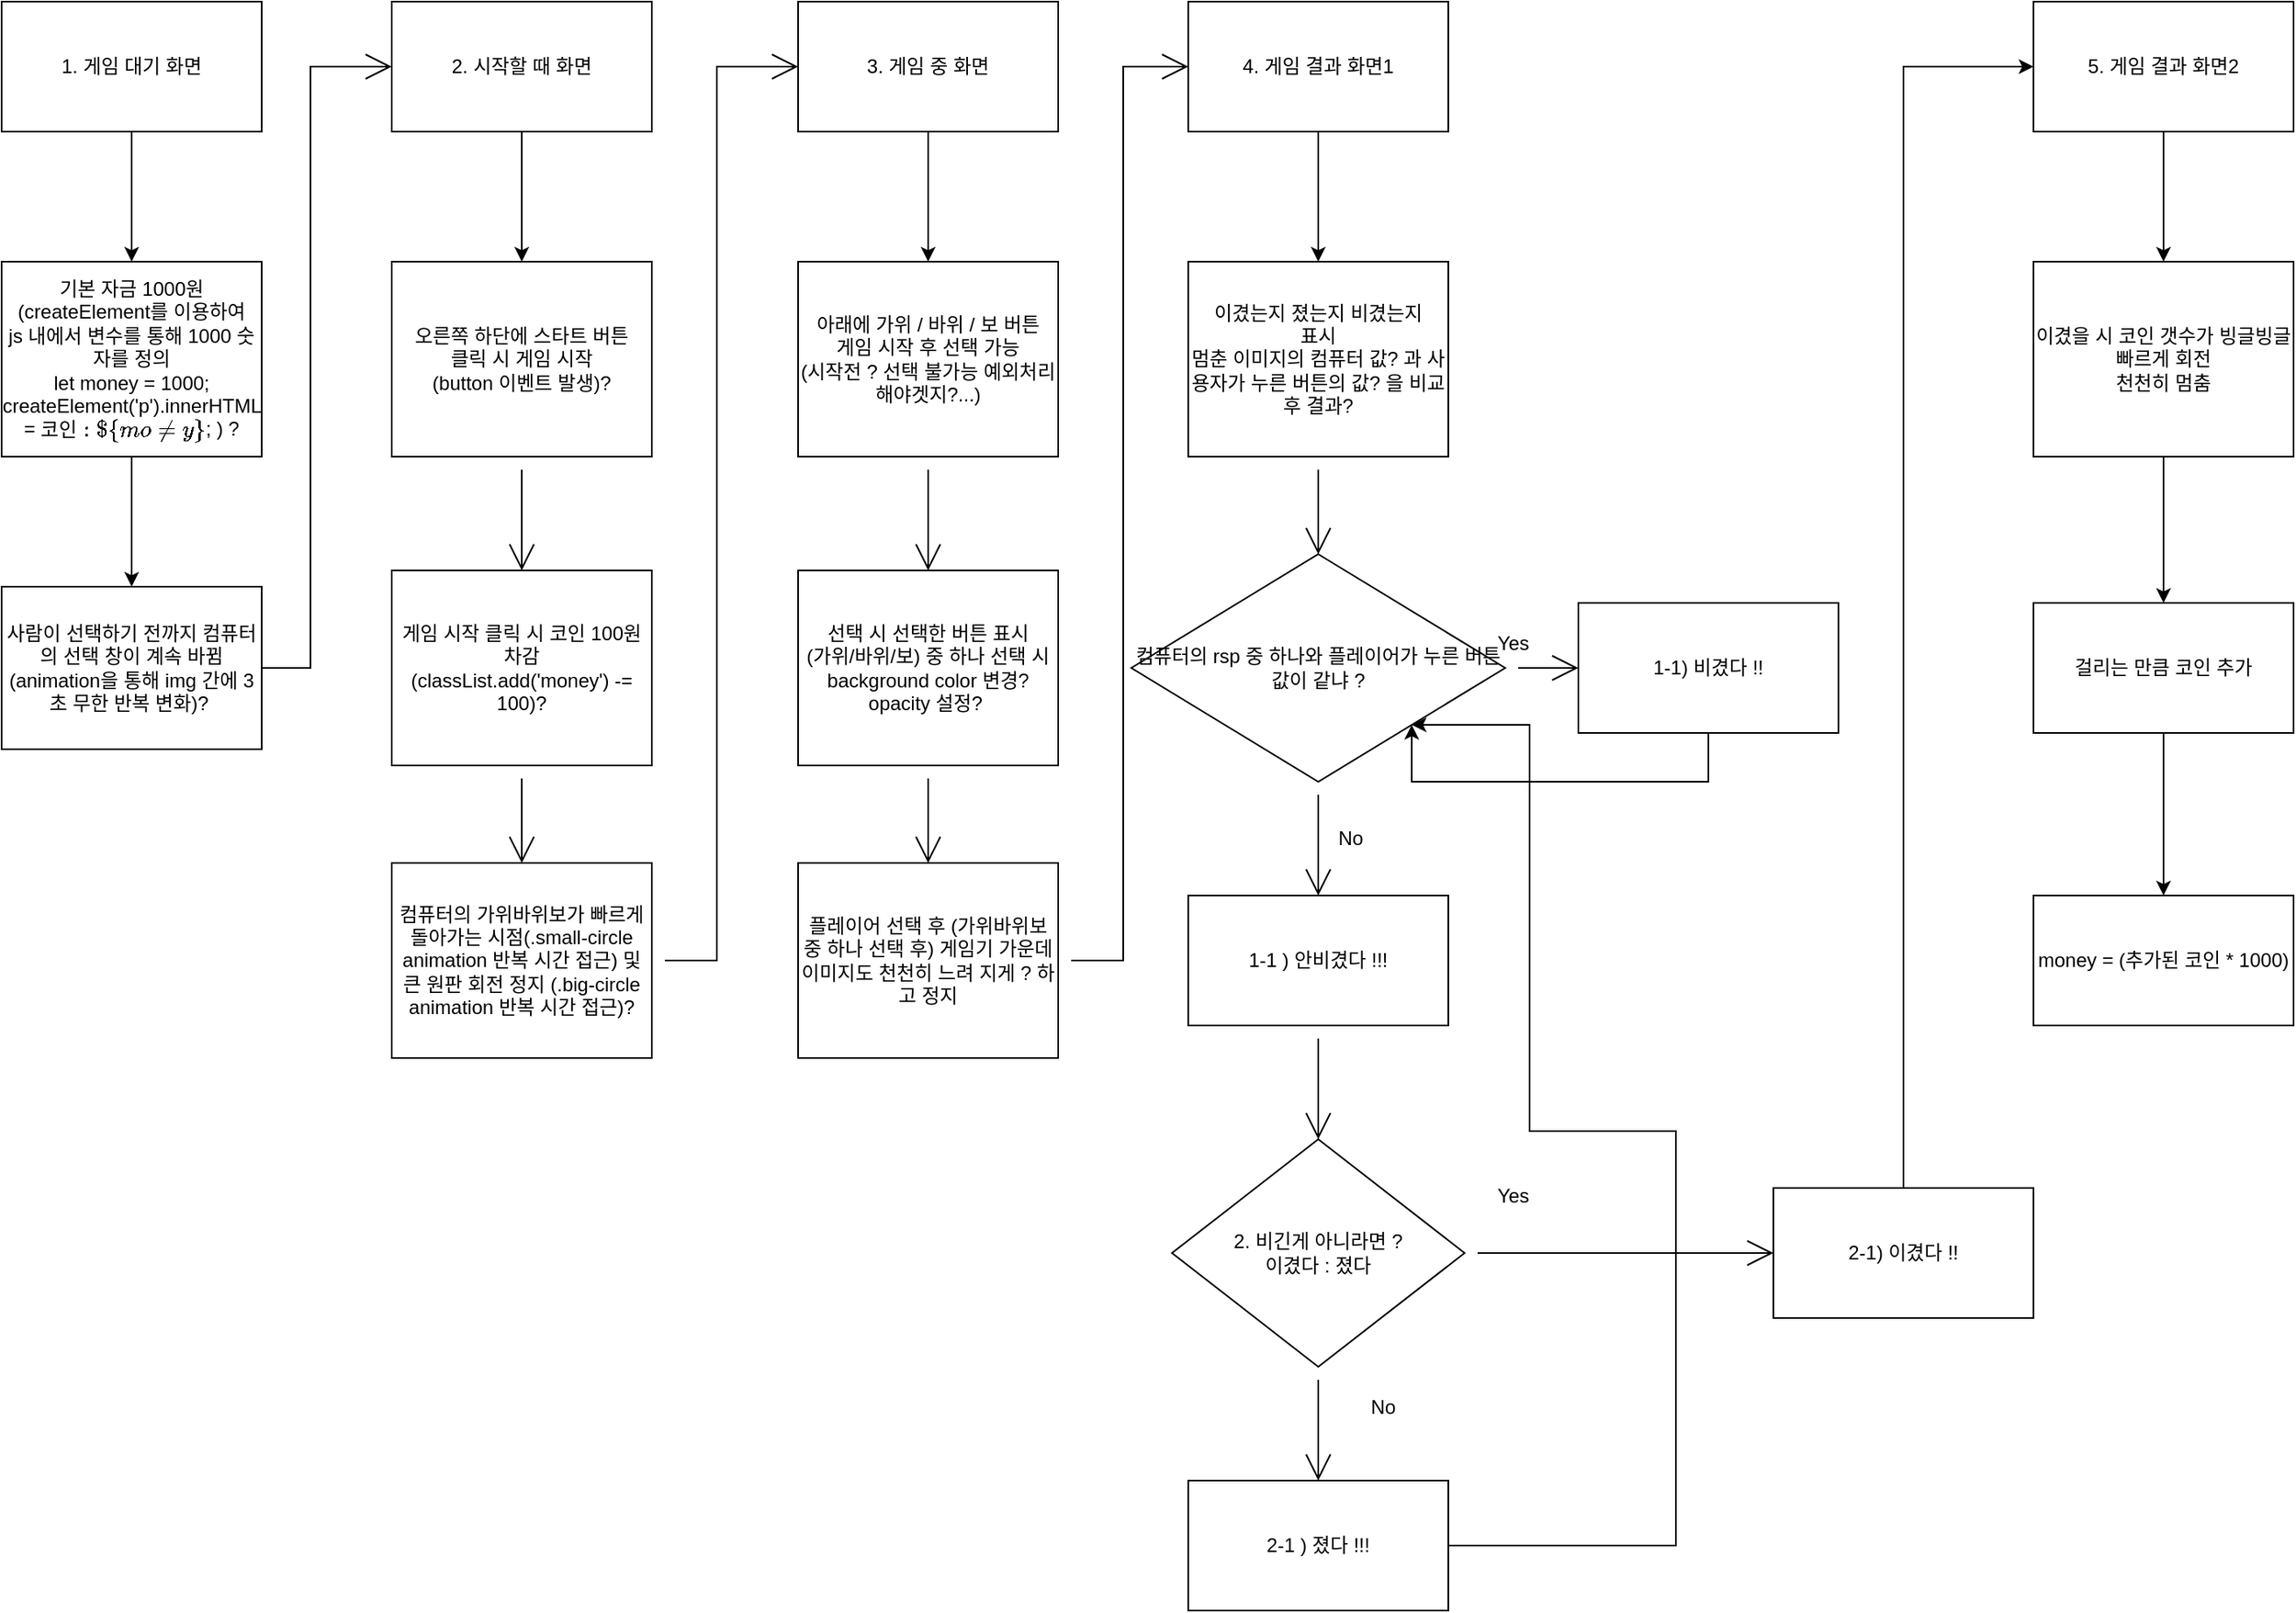 <mxfile version="20.3.1" type="device"><diagram id="61vZ5apEw92EjlG6TKoq" name="페이지-1"><mxGraphModel dx="1118" dy="646" grid="1" gridSize="10" guides="1" tooltips="1" connect="1" arrows="1" fold="1" page="1" pageScale="1" pageWidth="827" pageHeight="1169" math="0" shadow="0"><root><mxCell id="0"/><mxCell id="1" parent="0"/><mxCell id="5DLnR9oEUNYNQtvMOrOM-21" style="edgeStyle=orthogonalEdgeStyle;rounded=0;orthogonalLoop=1;jettySize=auto;html=1;entryX=0.5;entryY=0;entryDx=0;entryDy=0;" parent="1" source="5DLnR9oEUNYNQtvMOrOM-1" target="5DLnR9oEUNYNQtvMOrOM-2" edge="1"><mxGeometry relative="1" as="geometry"/></mxCell><mxCell id="5DLnR9oEUNYNQtvMOrOM-1" value="기본 자금 1000원&lt;br&gt;(createElement를 이용하여&lt;br&gt;js 내에서 변수를 통해 1000 숫자를 정의&lt;br&gt;let money = 1000;&lt;br&gt;createElement('p').innerHTML = `코인 : ${money}`; ) ?" style="rounded=0;whiteSpace=wrap;html=1;" parent="1" vertex="1"><mxGeometry x="40" y="180" width="160" height="120" as="geometry"/></mxCell><mxCell id="eJDg6ip9qG5heDy7IUmv-35" style="edgeStyle=none;curved=1;rounded=0;orthogonalLoop=1;jettySize=auto;html=1;endArrow=open;startSize=14;endSize=14;sourcePerimeterSpacing=8;targetPerimeterSpacing=8;" parent="1" source="5DLnR9oEUNYNQtvMOrOM-2" edge="1"><mxGeometry relative="1" as="geometry"><mxPoint x="162.0" y="430" as="targetPoint"/></mxGeometry></mxCell><mxCell id="eJDg6ip9qG5heDy7IUmv-36" style="edgeStyle=none;rounded=0;orthogonalLoop=1;jettySize=auto;html=1;entryX=0;entryY=0.5;entryDx=0;entryDy=0;endArrow=open;startSize=14;endSize=14;sourcePerimeterSpacing=8;targetPerimeterSpacing=8;exitX=1;exitY=0.5;exitDx=0;exitDy=0;" parent="1" source="5DLnR9oEUNYNQtvMOrOM-2" target="5DLnR9oEUNYNQtvMOrOM-5" edge="1"><mxGeometry relative="1" as="geometry"><Array as="points"><mxPoint x="230" y="430"/><mxPoint x="230" y="250"/><mxPoint x="230" y="60"/></Array></mxGeometry></mxCell><mxCell id="5DLnR9oEUNYNQtvMOrOM-2" value="사람이 선택하기 전까지 컴퓨터의 선택 창이 계속 바뀜&lt;br&gt;(animation을 통해 img 간에 3초 무한 반복 변화)?&amp;nbsp;" style="rounded=0;whiteSpace=wrap;html=1;" parent="1" vertex="1"><mxGeometry x="40" y="380" width="160" height="100" as="geometry"/></mxCell><mxCell id="5DLnR9oEUNYNQtvMOrOM-16" style="edgeStyle=orthogonalEdgeStyle;rounded=0;orthogonalLoop=1;jettySize=auto;html=1;entryX=0.5;entryY=0;entryDx=0;entryDy=0;" parent="1" source="5DLnR9oEUNYNQtvMOrOM-3" target="5DLnR9oEUNYNQtvMOrOM-1" edge="1"><mxGeometry relative="1" as="geometry"/></mxCell><mxCell id="5DLnR9oEUNYNQtvMOrOM-3" value="1. 게임 대기 화면" style="rounded=0;whiteSpace=wrap;html=1;" parent="1" vertex="1"><mxGeometry x="40" y="20" width="160" height="80" as="geometry"/></mxCell><mxCell id="5DLnR9oEUNYNQtvMOrOM-17" style="edgeStyle=orthogonalEdgeStyle;rounded=0;orthogonalLoop=1;jettySize=auto;html=1;entryX=0.5;entryY=0;entryDx=0;entryDy=0;" parent="1" source="5DLnR9oEUNYNQtvMOrOM-5" target="5DLnR9oEUNYNQtvMOrOM-10" edge="1"><mxGeometry relative="1" as="geometry"/></mxCell><mxCell id="5DLnR9oEUNYNQtvMOrOM-5" value="2. 시작할 때 화면" style="rounded=0;whiteSpace=wrap;html=1;" parent="1" vertex="1"><mxGeometry x="280" y="20" width="160" height="80" as="geometry"/></mxCell><mxCell id="5DLnR9oEUNYNQtvMOrOM-18" style="edgeStyle=orthogonalEdgeStyle;rounded=0;orthogonalLoop=1;jettySize=auto;html=1;entryX=0.5;entryY=0;entryDx=0;entryDy=0;" parent="1" source="5DLnR9oEUNYNQtvMOrOM-6" target="5DLnR9oEUNYNQtvMOrOM-11" edge="1"><mxGeometry relative="1" as="geometry"/></mxCell><mxCell id="5DLnR9oEUNYNQtvMOrOM-6" value="3. 게임 중 화면" style="rounded=0;whiteSpace=wrap;html=1;" parent="1" vertex="1"><mxGeometry x="530" y="20" width="160" height="80" as="geometry"/></mxCell><mxCell id="5DLnR9oEUNYNQtvMOrOM-19" style="edgeStyle=orthogonalEdgeStyle;rounded=0;orthogonalLoop=1;jettySize=auto;html=1;entryX=0.5;entryY=0;entryDx=0;entryDy=0;" parent="1" source="5DLnR9oEUNYNQtvMOrOM-7" target="5DLnR9oEUNYNQtvMOrOM-12" edge="1"><mxGeometry relative="1" as="geometry"/></mxCell><mxCell id="5DLnR9oEUNYNQtvMOrOM-7" value="4. 게임 결과 화면1" style="rounded=0;whiteSpace=wrap;html=1;" parent="1" vertex="1"><mxGeometry x="770" y="20" width="160" height="80" as="geometry"/></mxCell><mxCell id="5DLnR9oEUNYNQtvMOrOM-20" style="edgeStyle=orthogonalEdgeStyle;rounded=0;orthogonalLoop=1;jettySize=auto;html=1;" parent="1" source="5DLnR9oEUNYNQtvMOrOM-9" target="5DLnR9oEUNYNQtvMOrOM-13" edge="1"><mxGeometry relative="1" as="geometry"/></mxCell><mxCell id="5DLnR9oEUNYNQtvMOrOM-9" value="5. 게임 결과 화면2" style="rounded=0;whiteSpace=wrap;html=1;" parent="1" vertex="1"><mxGeometry x="1290" y="20" width="160" height="80" as="geometry"/></mxCell><mxCell id="eJDg6ip9qG5heDy7IUmv-19" style="edgeStyle=none;curved=1;rounded=0;orthogonalLoop=1;jettySize=auto;html=1;entryX=0.5;entryY=0;entryDx=0;entryDy=0;endArrow=open;startSize=14;endSize=14;sourcePerimeterSpacing=8;targetPerimeterSpacing=8;" parent="1" source="5DLnR9oEUNYNQtvMOrOM-10" target="5DLnR9oEUNYNQtvMOrOM-22" edge="1"><mxGeometry relative="1" as="geometry"/></mxCell><mxCell id="5DLnR9oEUNYNQtvMOrOM-10" value="오른쪽 하단에 스타트 버튼 &lt;br&gt;클릭 시 게임 시작&lt;br&gt;(button 이벤트 발생)?" style="rounded=0;whiteSpace=wrap;html=1;" parent="1" vertex="1"><mxGeometry x="280" y="180" width="160" height="120" as="geometry"/></mxCell><mxCell id="eJDg6ip9qG5heDy7IUmv-21" style="edgeStyle=none;curved=1;rounded=0;orthogonalLoop=1;jettySize=auto;html=1;entryX=0.5;entryY=0;entryDx=0;entryDy=0;endArrow=open;startSize=14;endSize=14;sourcePerimeterSpacing=8;targetPerimeterSpacing=8;" parent="1" source="5DLnR9oEUNYNQtvMOrOM-11" target="5DLnR9oEUNYNQtvMOrOM-24" edge="1"><mxGeometry relative="1" as="geometry"/></mxCell><mxCell id="5DLnR9oEUNYNQtvMOrOM-11" value="아래에 가위 / 바위 / 보 버튼&lt;br&gt;게임 시작 후 선택 가능&lt;br&gt;(시작전 ? 선택 불가능 예외처리 해야겟지?...)" style="rounded=0;whiteSpace=wrap;html=1;" parent="1" vertex="1"><mxGeometry x="530" y="180" width="160" height="120" as="geometry"/></mxCell><mxCell id="eJDg6ip9qG5heDy7IUmv-16" style="edgeStyle=none;curved=1;rounded=0;orthogonalLoop=1;jettySize=auto;html=1;entryX=0.5;entryY=0;entryDx=0;entryDy=0;endArrow=open;startSize=14;endSize=14;sourcePerimeterSpacing=8;targetPerimeterSpacing=8;" parent="1" source="5DLnR9oEUNYNQtvMOrOM-12" target="eJDg6ip9qG5heDy7IUmv-11" edge="1"><mxGeometry relative="1" as="geometry"/></mxCell><mxCell id="5DLnR9oEUNYNQtvMOrOM-12" value="이겼는지 졌는지 비겼는지 &lt;br&gt;표시&lt;br&gt;멈춘 이미지의 컴퓨터 값? 과 사용자가 누른 버튼의 값? 을 비교 후 결과?" style="rounded=0;whiteSpace=wrap;html=1;" parent="1" vertex="1"><mxGeometry x="770" y="180" width="160" height="120" as="geometry"/></mxCell><mxCell id="I9j7e57ldPyRSjgGXDd1-9" style="edgeStyle=orthogonalEdgeStyle;rounded=0;orthogonalLoop=1;jettySize=auto;html=1;entryX=0.5;entryY=0;entryDx=0;entryDy=0;" edge="1" parent="1" source="5DLnR9oEUNYNQtvMOrOM-13" target="eJDg6ip9qG5heDy7IUmv-3"><mxGeometry relative="1" as="geometry"/></mxCell><mxCell id="5DLnR9oEUNYNQtvMOrOM-13" value="이겼을 시 코인 갯수가 빙글빙글 빠르게 회전&lt;br&gt;천천히 멈춤" style="rounded=0;whiteSpace=wrap;html=1;" parent="1" vertex="1"><mxGeometry x="1290" y="180" width="160" height="120" as="geometry"/></mxCell><mxCell id="eJDg6ip9qG5heDy7IUmv-20" style="edgeStyle=none;curved=1;rounded=0;orthogonalLoop=1;jettySize=auto;html=1;entryX=0.5;entryY=0;entryDx=0;entryDy=0;endArrow=open;startSize=14;endSize=14;sourcePerimeterSpacing=8;targetPerimeterSpacing=8;" parent="1" source="5DLnR9oEUNYNQtvMOrOM-22" target="5DLnR9oEUNYNQtvMOrOM-23" edge="1"><mxGeometry relative="1" as="geometry"/></mxCell><mxCell id="5DLnR9oEUNYNQtvMOrOM-22" value="게임 시작 클릭 시 코인 100원 차감&lt;br&gt;(classList.add('money') -= 100)?" style="rounded=0;whiteSpace=wrap;html=1;" parent="1" vertex="1"><mxGeometry x="280" y="370" width="160" height="120" as="geometry"/></mxCell><mxCell id="eJDg6ip9qG5heDy7IUmv-37" style="edgeStyle=none;shape=connector;rounded=0;orthogonalLoop=1;jettySize=auto;html=1;entryX=0;entryY=0.5;entryDx=0;entryDy=0;labelBackgroundColor=default;strokeColor=default;fontFamily=Helvetica;fontSize=11;fontColor=default;endArrow=open;startSize=14;endSize=14;sourcePerimeterSpacing=8;targetPerimeterSpacing=8;" parent="1" source="5DLnR9oEUNYNQtvMOrOM-23" target="5DLnR9oEUNYNQtvMOrOM-6" edge="1"><mxGeometry relative="1" as="geometry"><Array as="points"><mxPoint x="480" y="610"/><mxPoint x="480" y="330"/><mxPoint x="480" y="60"/></Array></mxGeometry></mxCell><mxCell id="5DLnR9oEUNYNQtvMOrOM-23" value="컴퓨터의 가위바위보가 빠르게 돌아가는 시점(.small-circle animation 반복 시간 접근) 및 큰 원판 회전 정지 (.big-circle animation 반복 시간 접근)?" style="rounded=0;whiteSpace=wrap;html=1;" parent="1" vertex="1"><mxGeometry x="280" y="550" width="160" height="120" as="geometry"/></mxCell><mxCell id="eJDg6ip9qG5heDy7IUmv-22" style="edgeStyle=none;curved=1;rounded=0;orthogonalLoop=1;jettySize=auto;html=1;entryX=0.5;entryY=0;entryDx=0;entryDy=0;endArrow=open;startSize=14;endSize=14;sourcePerimeterSpacing=8;targetPerimeterSpacing=8;" parent="1" source="5DLnR9oEUNYNQtvMOrOM-24" target="eJDg6ip9qG5heDy7IUmv-5" edge="1"><mxGeometry relative="1" as="geometry"/></mxCell><mxCell id="5DLnR9oEUNYNQtvMOrOM-24" value="선택 시 선택한 버튼 표시&lt;br&gt;(가위/바위/보) 중 하나 선택 시 background color 변경?&lt;br&gt;opacity 설정?&amp;nbsp;" style="rounded=0;whiteSpace=wrap;html=1;" parent="1" vertex="1"><mxGeometry x="530" y="370" width="160" height="120" as="geometry"/></mxCell><mxCell id="I9j7e57ldPyRSjgGXDd1-10" style="edgeStyle=orthogonalEdgeStyle;rounded=0;orthogonalLoop=1;jettySize=auto;html=1;entryX=0.5;entryY=0;entryDx=0;entryDy=0;" edge="1" parent="1" source="eJDg6ip9qG5heDy7IUmv-3" target="eJDg6ip9qG5heDy7IUmv-4"><mxGeometry relative="1" as="geometry"/></mxCell><mxCell id="eJDg6ip9qG5heDy7IUmv-3" value="걸리는 만큼 코인 추가" style="rounded=0;whiteSpace=wrap;html=1;hachureGap=4;" parent="1" vertex="1"><mxGeometry x="1290" y="390" width="160" height="80" as="geometry"/></mxCell><mxCell id="eJDg6ip9qG5heDy7IUmv-4" value="money = (추가된 코인 * 1000)" style="rounded=0;whiteSpace=wrap;html=1;hachureGap=4;" parent="1" vertex="1"><mxGeometry x="1290" y="570" width="160" height="80" as="geometry"/></mxCell><mxCell id="eJDg6ip9qG5heDy7IUmv-38" style="edgeStyle=none;shape=connector;rounded=0;orthogonalLoop=1;jettySize=auto;html=1;entryX=0;entryY=0.5;entryDx=0;entryDy=0;labelBackgroundColor=default;strokeColor=default;fontFamily=Helvetica;fontSize=11;fontColor=default;endArrow=open;startSize=14;endSize=14;sourcePerimeterSpacing=8;targetPerimeterSpacing=8;" parent="1" source="eJDg6ip9qG5heDy7IUmv-5" target="5DLnR9oEUNYNQtvMOrOM-7" edge="1"><mxGeometry relative="1" as="geometry"><Array as="points"><mxPoint x="730" y="610"/><mxPoint x="730" y="340"/><mxPoint x="730" y="60"/></Array></mxGeometry></mxCell><mxCell id="eJDg6ip9qG5heDy7IUmv-5" value="플레이어 선택 후 (가위바위보 중 하나 선택 후) 게임기 가운데 이미지도 천천히 느려 지게 ? 하고 정지" style="rounded=0;whiteSpace=wrap;html=1;" parent="1" vertex="1"><mxGeometry x="530" y="550" width="160" height="120" as="geometry"/></mxCell><mxCell id="I9j7e57ldPyRSjgGXDd1-4" style="edgeStyle=orthogonalEdgeStyle;rounded=0;orthogonalLoop=1;jettySize=auto;html=1;entryX=1;entryY=1;entryDx=0;entryDy=0;" edge="1" parent="1" source="eJDg6ip9qG5heDy7IUmv-6" target="eJDg6ip9qG5heDy7IUmv-11"><mxGeometry relative="1" as="geometry"><mxPoint x="1070" y="580" as="targetPoint"/><Array as="points"><mxPoint x="1070" y="970"/><mxPoint x="1070" y="715"/><mxPoint x="980" y="715"/><mxPoint x="980" y="465"/></Array></mxGeometry></mxCell><mxCell id="eJDg6ip9qG5heDy7IUmv-6" value="2-1 ) 졌다 !!!" style="rounded=0;whiteSpace=wrap;html=1;hachureGap=4;" parent="1" vertex="1"><mxGeometry x="770" y="930" width="160" height="80" as="geometry"/></mxCell><mxCell id="I9j7e57ldPyRSjgGXDd1-1" style="edgeStyle=orthogonalEdgeStyle;rounded=0;orthogonalLoop=1;jettySize=auto;html=1;entryX=1;entryY=1;entryDx=0;entryDy=0;" edge="1" parent="1" source="eJDg6ip9qG5heDy7IUmv-7" target="eJDg6ip9qG5heDy7IUmv-11"><mxGeometry relative="1" as="geometry"><Array as="points"><mxPoint x="1090" y="500"/><mxPoint x="908" y="500"/></Array></mxGeometry></mxCell><mxCell id="eJDg6ip9qG5heDy7IUmv-7" value="1-1) 비겼다 !!" style="rounded=0;whiteSpace=wrap;html=1;hachureGap=4;" parent="1" vertex="1"><mxGeometry x="1010" y="390" width="160" height="80" as="geometry"/></mxCell><mxCell id="eJDg6ip9qG5heDy7IUmv-23" style="edgeStyle=none;curved=1;rounded=0;orthogonalLoop=1;jettySize=auto;html=1;endArrow=open;startSize=14;endSize=14;sourcePerimeterSpacing=8;targetPerimeterSpacing=8;entryX=0.5;entryY=0;entryDx=0;entryDy=0;" parent="1" source="eJDg6ip9qG5heDy7IUmv-8" target="eJDg6ip9qG5heDy7IUmv-25" edge="1"><mxGeometry relative="1" as="geometry"><mxPoint x="850" y="700" as="targetPoint"/></mxGeometry></mxCell><mxCell id="eJDg6ip9qG5heDy7IUmv-8" value="1-1 ) 안비겼다 !!!" style="rounded=0;whiteSpace=wrap;html=1;hachureGap=4;" parent="1" vertex="1"><mxGeometry x="770" y="570" width="160" height="80" as="geometry"/></mxCell><mxCell id="eJDg6ip9qG5heDy7IUmv-12" style="edgeStyle=none;curved=1;rounded=0;orthogonalLoop=1;jettySize=auto;html=1;entryX=0;entryY=0.5;entryDx=0;entryDy=0;endArrow=open;startSize=14;endSize=14;sourcePerimeterSpacing=8;targetPerimeterSpacing=8;" parent="1" source="eJDg6ip9qG5heDy7IUmv-11" target="eJDg6ip9qG5heDy7IUmv-7" edge="1"><mxGeometry relative="1" as="geometry"/></mxCell><mxCell id="eJDg6ip9qG5heDy7IUmv-14" style="edgeStyle=none;curved=1;rounded=0;orthogonalLoop=1;jettySize=auto;html=1;entryX=0.5;entryY=0;entryDx=0;entryDy=0;endArrow=open;startSize=14;endSize=14;sourcePerimeterSpacing=8;targetPerimeterSpacing=8;" parent="1" source="eJDg6ip9qG5heDy7IUmv-11" target="eJDg6ip9qG5heDy7IUmv-8" edge="1"><mxGeometry relative="1" as="geometry"/></mxCell><mxCell id="eJDg6ip9qG5heDy7IUmv-11" value="컴퓨터의 rsp 중 하나와 플레이어가 누른 버튼 값이 같냐 ?" style="rhombus;whiteSpace=wrap;html=1;hachureGap=4;" parent="1" vertex="1"><mxGeometry x="735" y="360" width="230" height="140" as="geometry"/></mxCell><mxCell id="eJDg6ip9qG5heDy7IUmv-13" value="Yes" style="text;strokeColor=none;fillColor=none;html=1;align=center;verticalAlign=middle;whiteSpace=wrap;rounded=0;hachureGap=4;" parent="1" vertex="1"><mxGeometry x="940" y="400" width="60" height="30" as="geometry"/></mxCell><mxCell id="eJDg6ip9qG5heDy7IUmv-15" value="No" style="text;strokeColor=none;fillColor=none;html=1;align=center;verticalAlign=middle;whiteSpace=wrap;rounded=0;hachureGap=4;" parent="1" vertex="1"><mxGeometry x="840" y="520" width="60" height="30" as="geometry"/></mxCell><mxCell id="eJDg6ip9qG5heDy7IUmv-29" style="edgeStyle=none;curved=1;rounded=0;orthogonalLoop=1;jettySize=auto;html=1;entryX=0.5;entryY=0;entryDx=0;entryDy=0;endArrow=open;startSize=14;endSize=14;sourcePerimeterSpacing=8;targetPerimeterSpacing=8;" parent="1" source="eJDg6ip9qG5heDy7IUmv-25" target="eJDg6ip9qG5heDy7IUmv-6" edge="1"><mxGeometry relative="1" as="geometry"/></mxCell><mxCell id="eJDg6ip9qG5heDy7IUmv-32" style="edgeStyle=none;curved=1;rounded=0;orthogonalLoop=1;jettySize=auto;html=1;entryX=0;entryY=0.5;entryDx=0;entryDy=0;endArrow=open;startSize=14;endSize=14;sourcePerimeterSpacing=8;targetPerimeterSpacing=8;" parent="1" source="eJDg6ip9qG5heDy7IUmv-25" target="eJDg6ip9qG5heDy7IUmv-30" edge="1"><mxGeometry relative="1" as="geometry"/></mxCell><mxCell id="eJDg6ip9qG5heDy7IUmv-25" value="2. 비긴게 아니라면 ?&lt;br&gt;이겼다 : 졌다" style="rhombus;whiteSpace=wrap;html=1;hachureGap=4;" parent="1" vertex="1"><mxGeometry x="760" y="720" width="180" height="140" as="geometry"/></mxCell><mxCell id="I9j7e57ldPyRSjgGXDd1-8" style="edgeStyle=orthogonalEdgeStyle;rounded=0;orthogonalLoop=1;jettySize=auto;html=1;entryX=0;entryY=0.5;entryDx=0;entryDy=0;" edge="1" parent="1" source="eJDg6ip9qG5heDy7IUmv-30" target="5DLnR9oEUNYNQtvMOrOM-9"><mxGeometry relative="1" as="geometry"/></mxCell><mxCell id="eJDg6ip9qG5heDy7IUmv-30" value="2-1) 이겼다 !!" style="rounded=0;whiteSpace=wrap;html=1;hachureGap=4;" parent="1" vertex="1"><mxGeometry x="1130" y="750" width="160" height="80" as="geometry"/></mxCell><mxCell id="eJDg6ip9qG5heDy7IUmv-31" value="Yes" style="text;strokeColor=none;fillColor=none;html=1;align=center;verticalAlign=middle;whiteSpace=wrap;rounded=0;hachureGap=4;" parent="1" vertex="1"><mxGeometry x="940" y="740" width="60" height="30" as="geometry"/></mxCell><mxCell id="eJDg6ip9qG5heDy7IUmv-33" value="No" style="text;strokeColor=none;fillColor=none;html=1;align=center;verticalAlign=middle;whiteSpace=wrap;rounded=0;hachureGap=4;" parent="1" vertex="1"><mxGeometry x="860" y="870" width="60" height="30" as="geometry"/></mxCell></root></mxGraphModel></diagram></mxfile>